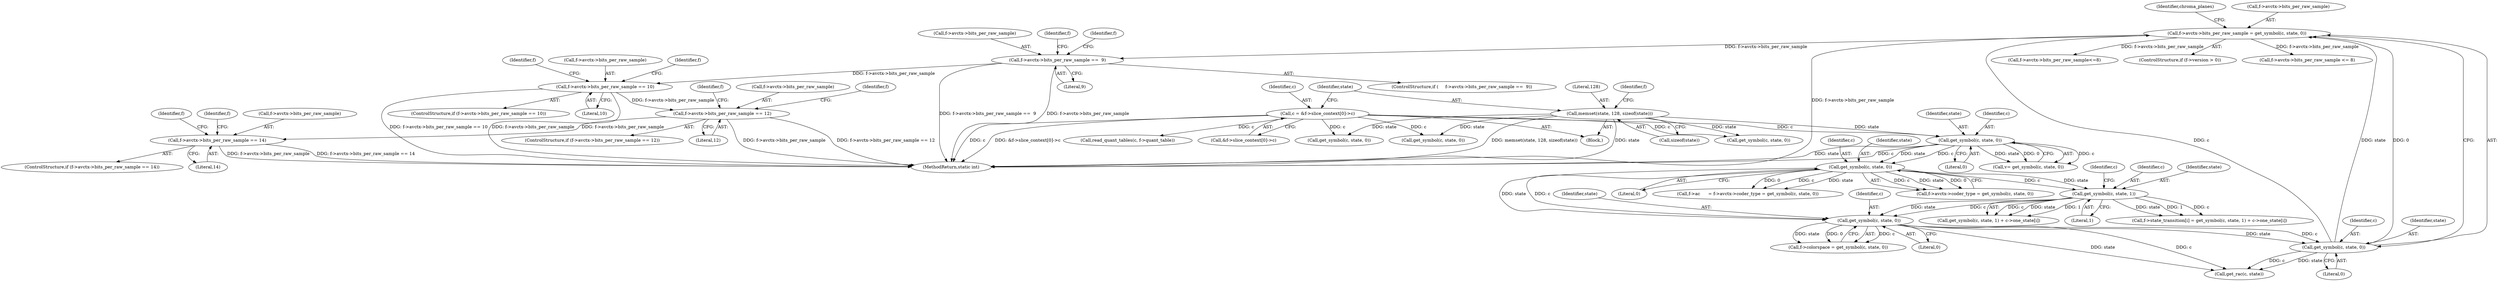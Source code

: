 digraph "0_FFmpeg_547d690d676064069d44703a1917e0dab7e33445@pointer" {
"1000736" [label="(Call,f->avctx->bits_per_raw_sample == 10)"];
"1000720" [label="(Call,f->avctx->bits_per_raw_sample ==  9)"];
"1000225" [label="(Call,f->avctx->bits_per_raw_sample = get_symbol(c, state, 0))"];
"1000231" [label="(Call,get_symbol(c, state, 0))"];
"1000215" [label="(Call,get_symbol(c, state, 0))"];
"1000202" [label="(Call,get_symbol(c, state, 1))"];
"1000175" [label="(Call,get_symbol(c, state, 0))"];
"1000142" [label="(Call,get_symbol(c, state, 0))"];
"1000113" [label="(Call,c = &f->slice_context[0]->c)"];
"1000123" [label="(Call,memset(state, 128, sizeof(state)))"];
"1000752" [label="(Call,f->avctx->bits_per_raw_sample == 12)"];
"1000768" [label="(Call,f->avctx->bits_per_raw_sample == 14)"];
"1000205" [label="(Literal,1)"];
"1000201" [label="(Call,get_symbol(c, state, 1) + c->one_state[i])"];
"1000368" [label="(Call,f->avctx->bits_per_raw_sample<=8)"];
"1000142" [label="(Call,get_symbol(c, state, 0))"];
"1000739" [label="(Identifier,f)"];
"1000730" [label="(Identifier,f)"];
"1000195" [label="(Call,f->state_transition[i] = get_symbol(c, state, 1) + c->one_state[i])"];
"1000217" [label="(Identifier,state)"];
"1000735" [label="(ControlStructure,if (f->avctx->bits_per_raw_sample == 10))"];
"1000234" [label="(Literal,0)"];
"1000751" [label="(ControlStructure,if (f->avctx->bits_per_raw_sample == 12))"];
"1000721" [label="(Call,f->avctx->bits_per_raw_sample)"];
"1000175" [label="(Call,get_symbol(c, state, 0))"];
"1000758" [label="(Literal,12)"];
"1000208" [label="(Identifier,c)"];
"1000176" [label="(Identifier,c)"];
"1000785" [label="(Identifier,f)"];
"1000203" [label="(Identifier,c)"];
"1000236" [label="(Identifier,chroma_planes)"];
"1000216" [label="(Identifier,c)"];
"1000169" [label="(Call,f->avctx->coder_type = get_symbol(c, state, 0))"];
"1000767" [label="(ControlStructure,if (f->avctx->bits_per_raw_sample == 14))"];
"1001295" [label="(MethodReturn,static int)"];
"1000211" [label="(Call,f->colorspace = get_symbol(c, state, 0))"];
"1000226" [label="(Call,f->avctx->bits_per_raw_sample)"];
"1000746" [label="(Identifier,f)"];
"1000736" [label="(Call,f->avctx->bits_per_raw_sample == 10)"];
"1000218" [label="(Literal,0)"];
"1000113" [label="(Call,c = &f->slice_context[0]->c)"];
"1000768" [label="(Call,f->avctx->bits_per_raw_sample == 14)"];
"1000233" [label="(Identifier,state)"];
"1000737" [label="(Call,f->avctx->bits_per_raw_sample)"];
"1000225" [label="(Call,f->avctx->bits_per_raw_sample = get_symbol(c, state, 0))"];
"1000237" [label="(Call,get_rac(c, state))"];
"1000778" [label="(Identifier,f)"];
"1000140" [label="(Call,v= get_symbol(c, state, 0))"];
"1000202" [label="(Call,get_symbol(c, state, 1))"];
"1000145" [label="(Literal,0)"];
"1000838" [label="(Call,read_quant_tables(c, f->quant_table))"];
"1000178" [label="(Literal,0)"];
"1000720" [label="(Call,f->avctx->bits_per_raw_sample ==  9)"];
"1000868" [label="(Call,get_symbol(c, state, 0))"];
"1000219" [label="(ControlStructure,if (f->version > 0))"];
"1000125" [label="(Literal,128)"];
"1000177" [label="(Identifier,state)"];
"1000104" [label="(Block,)"];
"1000131" [label="(Identifier,f)"];
"1000719" [label="(ControlStructure,if (     f->avctx->bits_per_raw_sample ==  9))"];
"1000204" [label="(Identifier,state)"];
"1000143" [label="(Identifier,c)"];
"1000144" [label="(Identifier,state)"];
"1000752" [label="(Call,f->avctx->bits_per_raw_sample == 12)"];
"1000232" [label="(Identifier,c)"];
"1000165" [label="(Call,f->ac      = f->avctx->coder_type = get_symbol(c, state, 0))"];
"1000215" [label="(Call,get_symbol(c, state, 0))"];
"1000115" [label="(Call,&f->slice_context[0]->c)"];
"1001201" [label="(Call,get_symbol(c, state, 0))"];
"1001016" [label="(Call,get_symbol(c, state, 0))"];
"1000755" [label="(Identifier,f)"];
"1000231" [label="(Call,get_symbol(c, state, 0))"];
"1000343" [label="(Call,f->avctx->bits_per_raw_sample <= 8)"];
"1000114" [label="(Identifier,c)"];
"1000123" [label="(Call,memset(state, 128, sizeof(state)))"];
"1000742" [label="(Literal,10)"];
"1000774" [label="(Literal,14)"];
"1000726" [label="(Literal,9)"];
"1000124" [label="(Identifier,state)"];
"1000126" [label="(Call,sizeof(state))"];
"1000762" [label="(Identifier,f)"];
"1000771" [label="(Identifier,f)"];
"1000753" [label="(Call,f->avctx->bits_per_raw_sample)"];
"1000769" [label="(Call,f->avctx->bits_per_raw_sample)"];
"1000736" -> "1000735"  [label="AST: "];
"1000736" -> "1000742"  [label="CFG: "];
"1000737" -> "1000736"  [label="AST: "];
"1000742" -> "1000736"  [label="AST: "];
"1000746" -> "1000736"  [label="CFG: "];
"1000755" -> "1000736"  [label="CFG: "];
"1000736" -> "1001295"  [label="DDG: f->avctx->bits_per_raw_sample"];
"1000736" -> "1001295"  [label="DDG: f->avctx->bits_per_raw_sample == 10"];
"1000720" -> "1000736"  [label="DDG: f->avctx->bits_per_raw_sample"];
"1000736" -> "1000752"  [label="DDG: f->avctx->bits_per_raw_sample"];
"1000720" -> "1000719"  [label="AST: "];
"1000720" -> "1000726"  [label="CFG: "];
"1000721" -> "1000720"  [label="AST: "];
"1000726" -> "1000720"  [label="AST: "];
"1000730" -> "1000720"  [label="CFG: "];
"1000739" -> "1000720"  [label="CFG: "];
"1000720" -> "1001295"  [label="DDG: f->avctx->bits_per_raw_sample"];
"1000720" -> "1001295"  [label="DDG: f->avctx->bits_per_raw_sample ==  9"];
"1000225" -> "1000720"  [label="DDG: f->avctx->bits_per_raw_sample"];
"1000225" -> "1000219"  [label="AST: "];
"1000225" -> "1000231"  [label="CFG: "];
"1000226" -> "1000225"  [label="AST: "];
"1000231" -> "1000225"  [label="AST: "];
"1000236" -> "1000225"  [label="CFG: "];
"1000225" -> "1001295"  [label="DDG: f->avctx->bits_per_raw_sample"];
"1000231" -> "1000225"  [label="DDG: c"];
"1000231" -> "1000225"  [label="DDG: state"];
"1000231" -> "1000225"  [label="DDG: 0"];
"1000225" -> "1000343"  [label="DDG: f->avctx->bits_per_raw_sample"];
"1000225" -> "1000368"  [label="DDG: f->avctx->bits_per_raw_sample"];
"1000231" -> "1000234"  [label="CFG: "];
"1000232" -> "1000231"  [label="AST: "];
"1000233" -> "1000231"  [label="AST: "];
"1000234" -> "1000231"  [label="AST: "];
"1000215" -> "1000231"  [label="DDG: c"];
"1000215" -> "1000231"  [label="DDG: state"];
"1000231" -> "1000237"  [label="DDG: c"];
"1000231" -> "1000237"  [label="DDG: state"];
"1000215" -> "1000211"  [label="AST: "];
"1000215" -> "1000218"  [label="CFG: "];
"1000216" -> "1000215"  [label="AST: "];
"1000217" -> "1000215"  [label="AST: "];
"1000218" -> "1000215"  [label="AST: "];
"1000211" -> "1000215"  [label="CFG: "];
"1000215" -> "1000211"  [label="DDG: c"];
"1000215" -> "1000211"  [label="DDG: state"];
"1000215" -> "1000211"  [label="DDG: 0"];
"1000202" -> "1000215"  [label="DDG: c"];
"1000202" -> "1000215"  [label="DDG: state"];
"1000175" -> "1000215"  [label="DDG: c"];
"1000175" -> "1000215"  [label="DDG: state"];
"1000215" -> "1000237"  [label="DDG: c"];
"1000215" -> "1000237"  [label="DDG: state"];
"1000202" -> "1000201"  [label="AST: "];
"1000202" -> "1000205"  [label="CFG: "];
"1000203" -> "1000202"  [label="AST: "];
"1000204" -> "1000202"  [label="AST: "];
"1000205" -> "1000202"  [label="AST: "];
"1000208" -> "1000202"  [label="CFG: "];
"1000202" -> "1000195"  [label="DDG: c"];
"1000202" -> "1000195"  [label="DDG: state"];
"1000202" -> "1000195"  [label="DDG: 1"];
"1000202" -> "1000201"  [label="DDG: c"];
"1000202" -> "1000201"  [label="DDG: state"];
"1000202" -> "1000201"  [label="DDG: 1"];
"1000175" -> "1000202"  [label="DDG: c"];
"1000175" -> "1000202"  [label="DDG: state"];
"1000175" -> "1000169"  [label="AST: "];
"1000175" -> "1000178"  [label="CFG: "];
"1000176" -> "1000175"  [label="AST: "];
"1000177" -> "1000175"  [label="AST: "];
"1000178" -> "1000175"  [label="AST: "];
"1000169" -> "1000175"  [label="CFG: "];
"1000175" -> "1000165"  [label="DDG: c"];
"1000175" -> "1000165"  [label="DDG: state"];
"1000175" -> "1000165"  [label="DDG: 0"];
"1000175" -> "1000169"  [label="DDG: c"];
"1000175" -> "1000169"  [label="DDG: state"];
"1000175" -> "1000169"  [label="DDG: 0"];
"1000142" -> "1000175"  [label="DDG: c"];
"1000142" -> "1000175"  [label="DDG: state"];
"1000142" -> "1000140"  [label="AST: "];
"1000142" -> "1000145"  [label="CFG: "];
"1000143" -> "1000142"  [label="AST: "];
"1000144" -> "1000142"  [label="AST: "];
"1000145" -> "1000142"  [label="AST: "];
"1000140" -> "1000142"  [label="CFG: "];
"1000142" -> "1001295"  [label="DDG: state"];
"1000142" -> "1001295"  [label="DDG: c"];
"1000142" -> "1000140"  [label="DDG: c"];
"1000142" -> "1000140"  [label="DDG: state"];
"1000142" -> "1000140"  [label="DDG: 0"];
"1000113" -> "1000142"  [label="DDG: c"];
"1000123" -> "1000142"  [label="DDG: state"];
"1000113" -> "1000104"  [label="AST: "];
"1000113" -> "1000115"  [label="CFG: "];
"1000114" -> "1000113"  [label="AST: "];
"1000115" -> "1000113"  [label="AST: "];
"1000124" -> "1000113"  [label="CFG: "];
"1000113" -> "1001295"  [label="DDG: c"];
"1000113" -> "1001295"  [label="DDG: &f->slice_context[0]->c"];
"1000113" -> "1000838"  [label="DDG: c"];
"1000113" -> "1000868"  [label="DDG: c"];
"1000113" -> "1001016"  [label="DDG: c"];
"1000113" -> "1001201"  [label="DDG: c"];
"1000123" -> "1000104"  [label="AST: "];
"1000123" -> "1000126"  [label="CFG: "];
"1000124" -> "1000123"  [label="AST: "];
"1000125" -> "1000123"  [label="AST: "];
"1000126" -> "1000123"  [label="AST: "];
"1000131" -> "1000123"  [label="CFG: "];
"1000123" -> "1001295"  [label="DDG: memset(state, 128, sizeof(state))"];
"1000123" -> "1001295"  [label="DDG: state"];
"1000123" -> "1000868"  [label="DDG: state"];
"1000123" -> "1001016"  [label="DDG: state"];
"1000123" -> "1001201"  [label="DDG: state"];
"1000752" -> "1000751"  [label="AST: "];
"1000752" -> "1000758"  [label="CFG: "];
"1000753" -> "1000752"  [label="AST: "];
"1000758" -> "1000752"  [label="AST: "];
"1000762" -> "1000752"  [label="CFG: "];
"1000771" -> "1000752"  [label="CFG: "];
"1000752" -> "1001295"  [label="DDG: f->avctx->bits_per_raw_sample"];
"1000752" -> "1001295"  [label="DDG: f->avctx->bits_per_raw_sample == 12"];
"1000752" -> "1000768"  [label="DDG: f->avctx->bits_per_raw_sample"];
"1000768" -> "1000767"  [label="AST: "];
"1000768" -> "1000774"  [label="CFG: "];
"1000769" -> "1000768"  [label="AST: "];
"1000774" -> "1000768"  [label="AST: "];
"1000778" -> "1000768"  [label="CFG: "];
"1000785" -> "1000768"  [label="CFG: "];
"1000768" -> "1001295"  [label="DDG: f->avctx->bits_per_raw_sample"];
"1000768" -> "1001295"  [label="DDG: f->avctx->bits_per_raw_sample == 14"];
}
